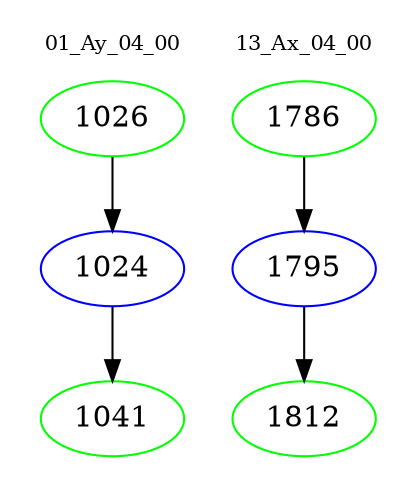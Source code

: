digraph{
subgraph cluster_0 {
color = white
label = "01_Ay_04_00";
fontsize=10;
T0_1026 [label="1026", color="green"]
T0_1026 -> T0_1024 [color="black"]
T0_1024 [label="1024", color="blue"]
T0_1024 -> T0_1041 [color="black"]
T0_1041 [label="1041", color="green"]
}
subgraph cluster_1 {
color = white
label = "13_Ax_04_00";
fontsize=10;
T1_1786 [label="1786", color="green"]
T1_1786 -> T1_1795 [color="black"]
T1_1795 [label="1795", color="blue"]
T1_1795 -> T1_1812 [color="black"]
T1_1812 [label="1812", color="green"]
}
}
